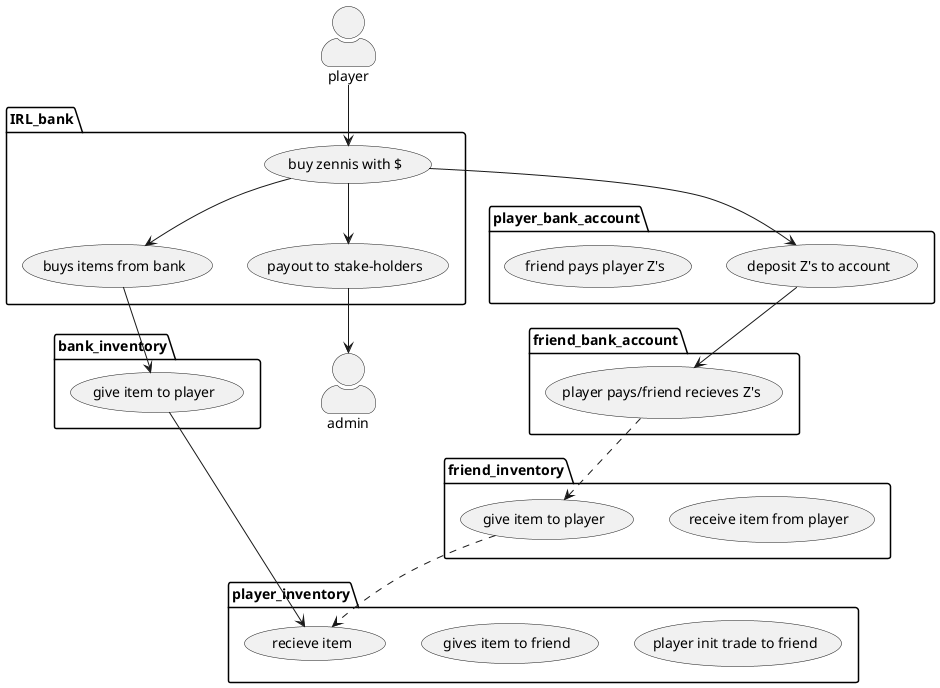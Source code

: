 //Player instigated use cases 

@startuml

skinparam actorStyle awesome
:player: as p1
' :friend: as fr
:admin: as dm 

package IRL_bank {
    usecase "buy zennis with $" as buyZ
    usecase "buys items from bank" as p1_buy
    usecase "payout to stake-holders" as moola
}

package bank_inventory {
    usecase "give item to player" as bank_to_p1
}

package player_bank_account {
    usecase "deposit Z's to account" as p1_act
    usecase "friend pays player Z's" as fr_pays_p1

}

package player_inventory {
    usecase "player init trade to friend" as p1_start_trade
    usecase "gives item to friend" as p1_giveto_fr
    usecase "recieve item" as p1_get_item

}

package friend_bank_account {
    usecase "player pays/friend recieves Z's" as fr_pay
}

package friend_inventory {
    usecase "receive item from player" as fr_item_from_p1
    usecase "give item to player" as fr_item_to_p1
}

buyZ --> moola
moola --> dm
p1_buy --> bank_to_p1
bank_to_p1 --> p1_get_item
p1 --> buyZ
buyZ --> p1_buy 
buyZ --> p1_act
p1_act --> fr_pay
fr_pay ..> fr_item_to_p1
fr_item_to_p1 ..> p1_get_item

' p1_start_trade --> p1_giveto_fr
' p1_giveto_fr --> fr_item_from_p1
' fr_item_from_p1 ..> fr_item_to_p1
' fr_item_to_p1 ..>p1_get_item

' p1_act --> p1_buy
' p1_buy --> p1_pocket
' fr ..> fr_pays_p1
' fr_pay ..> p1_act
' p1 --> p1_item_to_fr
' p1_item_to_fr --> fr_item_from_p1
' fr ..> fr_item_to_p1
' fr_item_to_p1 ..> p1_get_item
' p1_act --> p1_item_to_fr
' p1 --> fr_pay
' fr_pay ..> fr_item_to_p1



@enduml